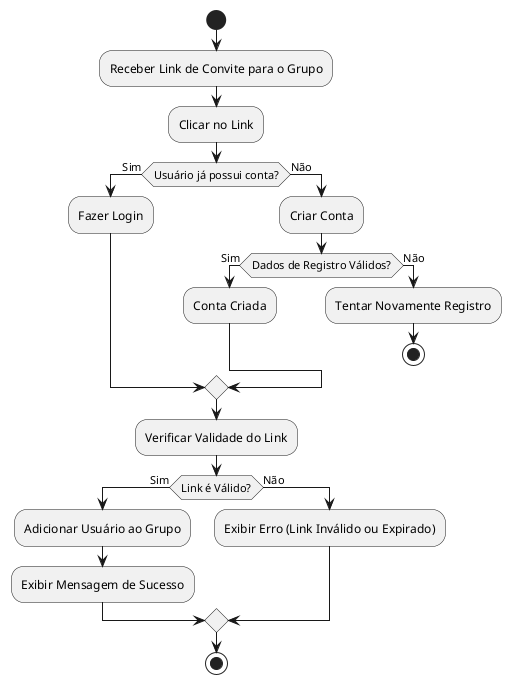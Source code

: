 @startuml Adicionar Membro via Link
start
:Receber Link de Convite para o Grupo;
:Clicar no Link;
if (Usuário já possui conta?) then (Sim)
    :Fazer Login;
else (Não)
    :Criar Conta;
    if (Dados de Registro Válidos?) then (Sim)
        :Conta Criada;
    else (Não)
        :Tentar Novamente Registro;
        stop
    endif
endif
:Verificar Validade do Link;
if (Link é Válido?) then (Sim)
    :Adicionar Usuário ao Grupo;
    :Exibir Mensagem de Sucesso;
else (Não)
    :Exibir Erro (Link Inválido ou Expirado);
endif
stop
@enduml
